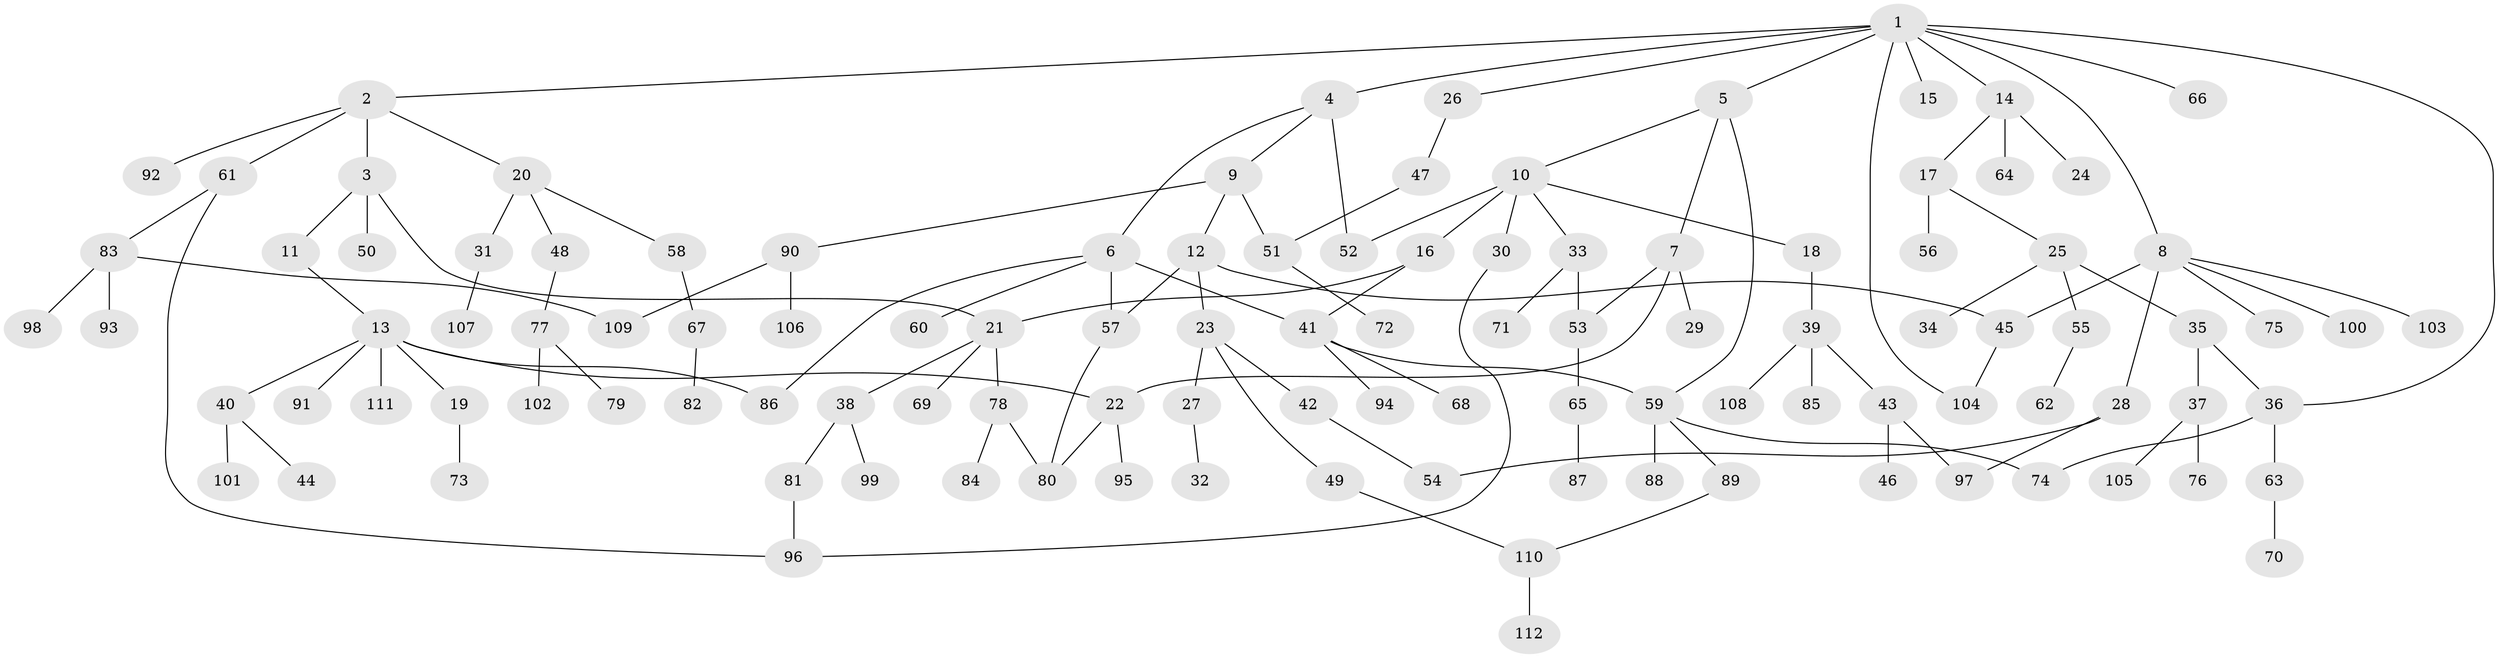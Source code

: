 // coarse degree distribution, {10: 0.012658227848101266, 4: 0.13924050632911392, 7: 0.02531645569620253, 5: 0.05063291139240506, 6: 0.02531645569620253, 9: 0.012658227848101266, 3: 0.10126582278481013, 1: 0.4430379746835443, 2: 0.189873417721519}
// Generated by graph-tools (version 1.1) at 2025/41/03/06/25 10:41:28]
// undirected, 112 vertices, 132 edges
graph export_dot {
graph [start="1"]
  node [color=gray90,style=filled];
  1;
  2;
  3;
  4;
  5;
  6;
  7;
  8;
  9;
  10;
  11;
  12;
  13;
  14;
  15;
  16;
  17;
  18;
  19;
  20;
  21;
  22;
  23;
  24;
  25;
  26;
  27;
  28;
  29;
  30;
  31;
  32;
  33;
  34;
  35;
  36;
  37;
  38;
  39;
  40;
  41;
  42;
  43;
  44;
  45;
  46;
  47;
  48;
  49;
  50;
  51;
  52;
  53;
  54;
  55;
  56;
  57;
  58;
  59;
  60;
  61;
  62;
  63;
  64;
  65;
  66;
  67;
  68;
  69;
  70;
  71;
  72;
  73;
  74;
  75;
  76;
  77;
  78;
  79;
  80;
  81;
  82;
  83;
  84;
  85;
  86;
  87;
  88;
  89;
  90;
  91;
  92;
  93;
  94;
  95;
  96;
  97;
  98;
  99;
  100;
  101;
  102;
  103;
  104;
  105;
  106;
  107;
  108;
  109;
  110;
  111;
  112;
  1 -- 2;
  1 -- 4;
  1 -- 5;
  1 -- 8;
  1 -- 14;
  1 -- 15;
  1 -- 26;
  1 -- 66;
  1 -- 104;
  1 -- 36;
  2 -- 3;
  2 -- 20;
  2 -- 61;
  2 -- 92;
  3 -- 11;
  3 -- 50;
  3 -- 21;
  4 -- 6;
  4 -- 9;
  4 -- 52;
  5 -- 7;
  5 -- 10;
  5 -- 59;
  6 -- 41;
  6 -- 57;
  6 -- 60;
  6 -- 86;
  7 -- 29;
  7 -- 53;
  7 -- 22;
  8 -- 28;
  8 -- 75;
  8 -- 100;
  8 -- 103;
  8 -- 45;
  9 -- 12;
  9 -- 51;
  9 -- 90;
  10 -- 16;
  10 -- 18;
  10 -- 30;
  10 -- 33;
  10 -- 52;
  11 -- 13;
  12 -- 23;
  12 -- 45;
  12 -- 57;
  13 -- 19;
  13 -- 22;
  13 -- 40;
  13 -- 91;
  13 -- 111;
  13 -- 86;
  14 -- 17;
  14 -- 24;
  14 -- 64;
  16 -- 21;
  16 -- 41;
  17 -- 25;
  17 -- 56;
  18 -- 39;
  19 -- 73;
  20 -- 31;
  20 -- 48;
  20 -- 58;
  21 -- 38;
  21 -- 69;
  21 -- 78;
  22 -- 80;
  22 -- 95;
  23 -- 27;
  23 -- 42;
  23 -- 49;
  25 -- 34;
  25 -- 35;
  25 -- 55;
  26 -- 47;
  27 -- 32;
  28 -- 54;
  28 -- 97;
  30 -- 96;
  31 -- 107;
  33 -- 71;
  33 -- 53;
  35 -- 36;
  35 -- 37;
  36 -- 63;
  36 -- 74;
  37 -- 76;
  37 -- 105;
  38 -- 81;
  38 -- 99;
  39 -- 43;
  39 -- 85;
  39 -- 108;
  40 -- 44;
  40 -- 101;
  41 -- 68;
  41 -- 94;
  41 -- 59;
  42 -- 54;
  43 -- 46;
  43 -- 97;
  45 -- 104;
  47 -- 51;
  48 -- 77;
  49 -- 110;
  51 -- 72;
  53 -- 65;
  55 -- 62;
  57 -- 80;
  58 -- 67;
  59 -- 88;
  59 -- 89;
  59 -- 74;
  61 -- 83;
  61 -- 96;
  63 -- 70;
  65 -- 87;
  67 -- 82;
  77 -- 79;
  77 -- 102;
  78 -- 84;
  78 -- 80;
  81 -- 96;
  83 -- 93;
  83 -- 98;
  83 -- 109;
  89 -- 110;
  90 -- 106;
  90 -- 109;
  110 -- 112;
}
